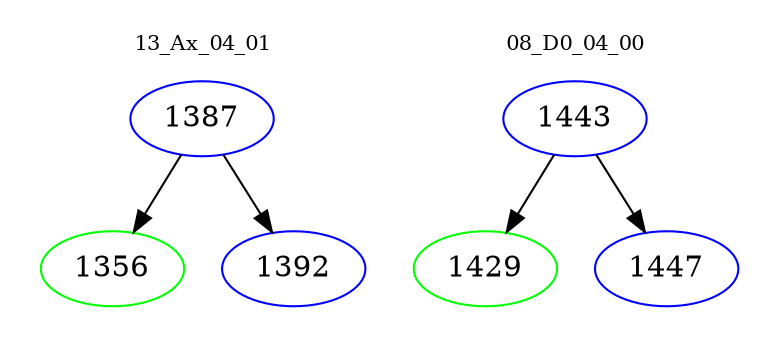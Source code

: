 digraph{
subgraph cluster_0 {
color = white
label = "13_Ax_04_01";
fontsize=10;
T0_1387 [label="1387", color="blue"]
T0_1387 -> T0_1356 [color="black"]
T0_1356 [label="1356", color="green"]
T0_1387 -> T0_1392 [color="black"]
T0_1392 [label="1392", color="blue"]
}
subgraph cluster_1 {
color = white
label = "08_D0_04_00";
fontsize=10;
T1_1443 [label="1443", color="blue"]
T1_1443 -> T1_1429 [color="black"]
T1_1429 [label="1429", color="green"]
T1_1443 -> T1_1447 [color="black"]
T1_1447 [label="1447", color="blue"]
}
}
